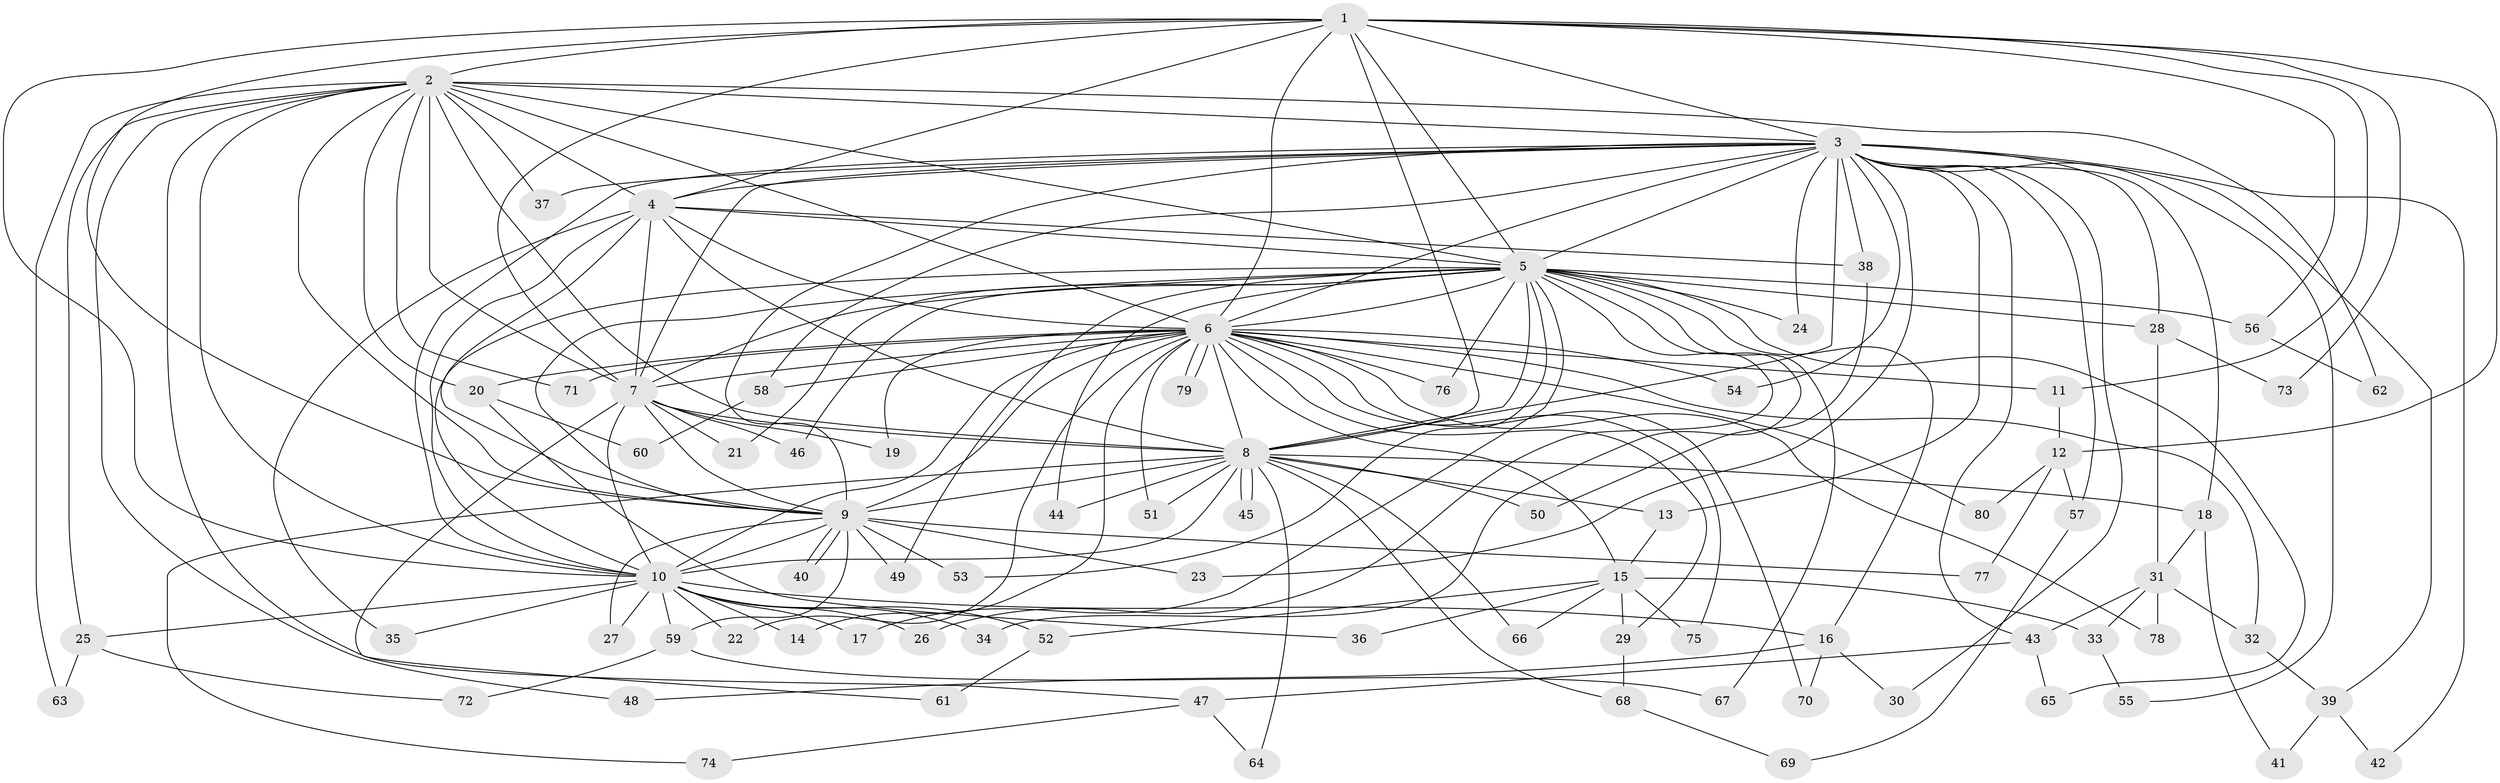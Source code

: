 // Generated by graph-tools (version 1.1) at 2025/34/03/09/25 02:34:52]
// undirected, 80 vertices, 185 edges
graph export_dot {
graph [start="1"]
  node [color=gray90,style=filled];
  1;
  2;
  3;
  4;
  5;
  6;
  7;
  8;
  9;
  10;
  11;
  12;
  13;
  14;
  15;
  16;
  17;
  18;
  19;
  20;
  21;
  22;
  23;
  24;
  25;
  26;
  27;
  28;
  29;
  30;
  31;
  32;
  33;
  34;
  35;
  36;
  37;
  38;
  39;
  40;
  41;
  42;
  43;
  44;
  45;
  46;
  47;
  48;
  49;
  50;
  51;
  52;
  53;
  54;
  55;
  56;
  57;
  58;
  59;
  60;
  61;
  62;
  63;
  64;
  65;
  66;
  67;
  68;
  69;
  70;
  71;
  72;
  73;
  74;
  75;
  76;
  77;
  78;
  79;
  80;
  1 -- 2;
  1 -- 3;
  1 -- 4;
  1 -- 5;
  1 -- 6;
  1 -- 7;
  1 -- 8;
  1 -- 9;
  1 -- 10;
  1 -- 11;
  1 -- 12;
  1 -- 56;
  1 -- 73;
  2 -- 3;
  2 -- 4;
  2 -- 5;
  2 -- 6;
  2 -- 7;
  2 -- 8;
  2 -- 9;
  2 -- 10;
  2 -- 20;
  2 -- 25;
  2 -- 37;
  2 -- 47;
  2 -- 48;
  2 -- 62;
  2 -- 63;
  2 -- 71;
  3 -- 4;
  3 -- 5;
  3 -- 6;
  3 -- 7;
  3 -- 8;
  3 -- 9;
  3 -- 10;
  3 -- 13;
  3 -- 18;
  3 -- 23;
  3 -- 24;
  3 -- 28;
  3 -- 30;
  3 -- 37;
  3 -- 38;
  3 -- 39;
  3 -- 42;
  3 -- 43;
  3 -- 54;
  3 -- 55;
  3 -- 57;
  3 -- 58;
  4 -- 5;
  4 -- 6;
  4 -- 7;
  4 -- 8;
  4 -- 9;
  4 -- 10;
  4 -- 35;
  4 -- 38;
  5 -- 6;
  5 -- 7;
  5 -- 8;
  5 -- 9;
  5 -- 10;
  5 -- 16;
  5 -- 17;
  5 -- 21;
  5 -- 24;
  5 -- 26;
  5 -- 28;
  5 -- 34;
  5 -- 44;
  5 -- 46;
  5 -- 49;
  5 -- 53;
  5 -- 56;
  5 -- 65;
  5 -- 67;
  5 -- 76;
  6 -- 7;
  6 -- 8;
  6 -- 9;
  6 -- 10;
  6 -- 11;
  6 -- 14;
  6 -- 15;
  6 -- 19;
  6 -- 20;
  6 -- 22;
  6 -- 29;
  6 -- 32;
  6 -- 51;
  6 -- 54;
  6 -- 58;
  6 -- 70;
  6 -- 71;
  6 -- 75;
  6 -- 76;
  6 -- 78;
  6 -- 79;
  6 -- 79;
  6 -- 80;
  7 -- 8;
  7 -- 9;
  7 -- 10;
  7 -- 19;
  7 -- 21;
  7 -- 46;
  7 -- 61;
  8 -- 9;
  8 -- 10;
  8 -- 13;
  8 -- 18;
  8 -- 44;
  8 -- 45;
  8 -- 45;
  8 -- 50;
  8 -- 51;
  8 -- 64;
  8 -- 66;
  8 -- 68;
  8 -- 74;
  9 -- 10;
  9 -- 23;
  9 -- 27;
  9 -- 40;
  9 -- 40;
  9 -- 49;
  9 -- 53;
  9 -- 59;
  9 -- 77;
  10 -- 14;
  10 -- 16;
  10 -- 17;
  10 -- 22;
  10 -- 25;
  10 -- 26;
  10 -- 27;
  10 -- 34;
  10 -- 35;
  10 -- 52;
  10 -- 59;
  11 -- 12;
  12 -- 57;
  12 -- 77;
  12 -- 80;
  13 -- 15;
  15 -- 29;
  15 -- 33;
  15 -- 36;
  15 -- 52;
  15 -- 66;
  15 -- 75;
  16 -- 30;
  16 -- 48;
  16 -- 70;
  18 -- 31;
  18 -- 41;
  20 -- 36;
  20 -- 60;
  25 -- 63;
  25 -- 72;
  28 -- 31;
  28 -- 73;
  29 -- 68;
  31 -- 32;
  31 -- 33;
  31 -- 43;
  31 -- 78;
  32 -- 39;
  33 -- 55;
  38 -- 50;
  39 -- 41;
  39 -- 42;
  43 -- 47;
  43 -- 65;
  47 -- 64;
  47 -- 74;
  52 -- 61;
  56 -- 62;
  57 -- 69;
  58 -- 60;
  59 -- 67;
  59 -- 72;
  68 -- 69;
}
